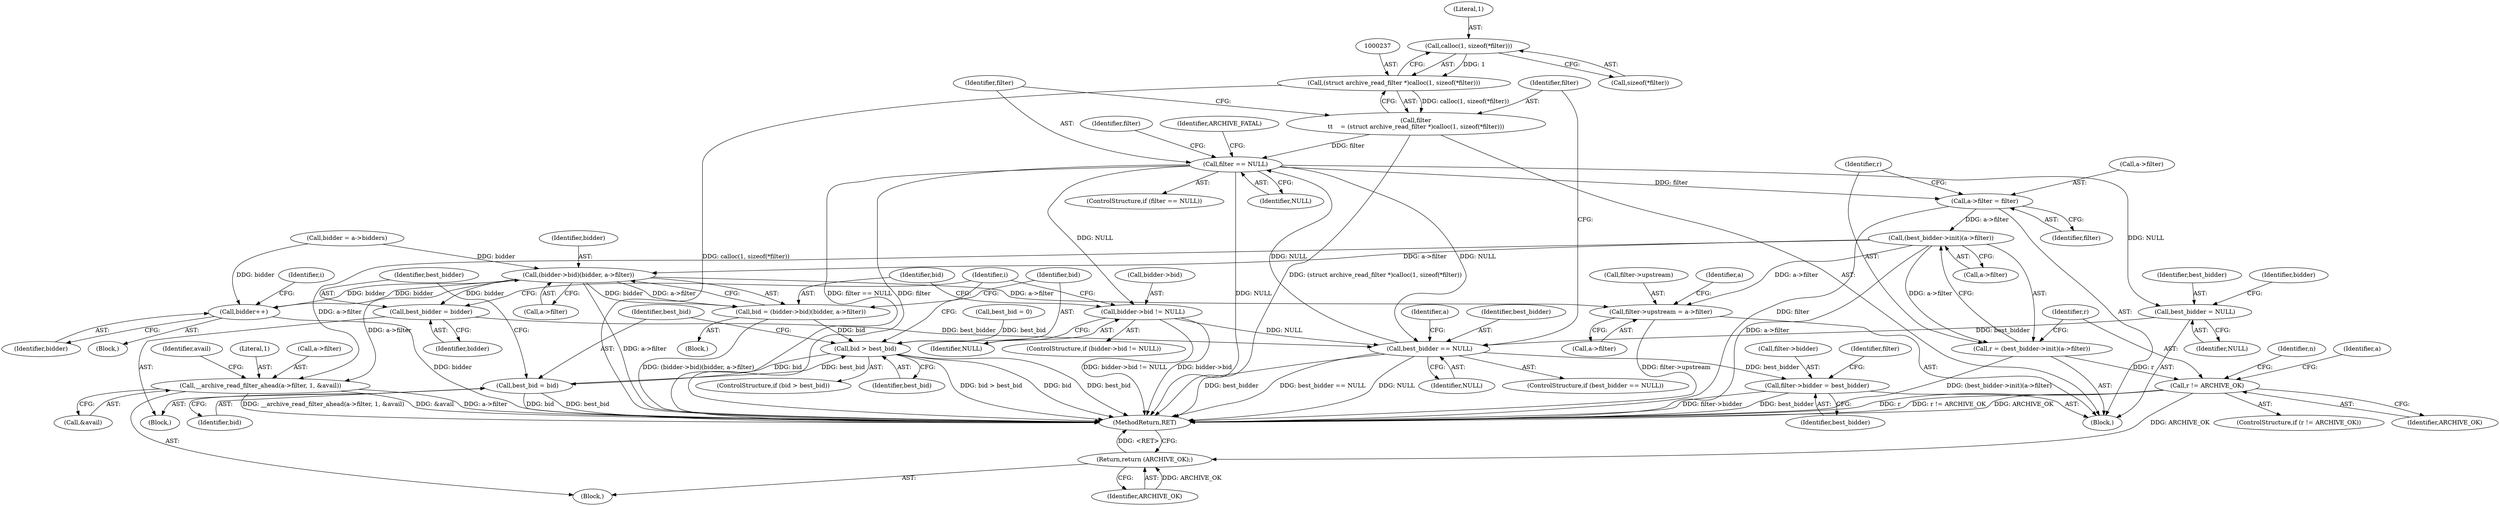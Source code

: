digraph "0_libarchive_6e06b1c89dd0d16f74894eac4cfc1327a06ee4a0@API" {
"1000238" [label="(Call,calloc(1, sizeof(*filter)))"];
"1000236" [label="(Call,(struct archive_read_filter *)calloc(1, sizeof(*filter)))"];
"1000234" [label="(Call,filter\n\t\t    = (struct archive_read_filter *)calloc(1, sizeof(*filter)))"];
"1000244" [label="(Call,filter == NULL)"];
"1000141" [label="(Call,best_bidder = NULL)"];
"1000188" [label="(Call,best_bidder == NULL)"];
"1000249" [label="(Call,filter->bidder = best_bidder)"];
"1000163" [label="(Call,bidder->bid != NULL)"];
"1000266" [label="(Call,a->filter = filter)"];
"1000273" [label="(Call,(best_bidder->init)(a->filter))"];
"1000171" [label="(Call,(bidder->bid)(bidder, a->filter))"];
"1000159" [label="(Call,bidder++)"];
"1000169" [label="(Call,bid = (bidder->bid)(bidder, a->filter))"];
"1000177" [label="(Call,bid > best_bid)"];
"1000181" [label="(Call,best_bid = bid)"];
"1000184" [label="(Call,best_bidder = bidder)"];
"1000192" [label="(Call,__archive_read_filter_ahead(a->filter, 1, &avail))"];
"1000259" [label="(Call,filter->upstream = a->filter)"];
"1000271" [label="(Call,r = (best_bidder->init)(a->filter))"];
"1000278" [label="(Call,r != ARCHIVE_OK)"];
"1000232" [label="(Return,return (ARCHIVE_OK);)"];
"1000270" [label="(Identifier,filter)"];
"1000180" [label="(Block,)"];
"1000277" [label="(ControlStructure,if (r != ARCHIVE_OK))"];
"1000271" [label="(Call,r = (best_bidder->init)(a->filter))"];
"1000169" [label="(Call,bid = (bidder->bid)(bidder, a->filter))"];
"1000266" [label="(Call,a->filter = filter)"];
"1000160" [label="(Identifier,bidder)"];
"1000186" [label="(Identifier,bidder)"];
"1000201" [label="(Identifier,avail)"];
"1000184" [label="(Call,best_bidder = bidder)"];
"1000143" [label="(Identifier,NULL)"];
"1000196" [label="(Literal,1)"];
"1000179" [label="(Identifier,best_bid)"];
"1000263" [label="(Call,a->filter)"];
"1000167" [label="(Identifier,NULL)"];
"1000268" [label="(Identifier,a)"];
"1000172" [label="(Identifier,bidder)"];
"1000279" [label="(Identifier,r)"];
"1000239" [label="(Literal,1)"];
"1000123" [label="(Identifier,n)"];
"1000274" [label="(Call,a->filter)"];
"1000260" [label="(Call,filter->upstream)"];
"1000273" [label="(Call,(best_bidder->init)(a->filter))"];
"1000145" [label="(Identifier,bidder)"];
"1000193" [label="(Call,a->filter)"];
"1000245" [label="(Identifier,filter)"];
"1000283" [label="(Identifier,a)"];
"1000178" [label="(Identifier,bid)"];
"1000240" [label="(Call,sizeof(*filter))"];
"1000243" [label="(ControlStructure,if (filter == NULL))"];
"1000246" [label="(Identifier,NULL)"];
"1000272" [label="(Identifier,r)"];
"1000248" [label="(Identifier,ARCHIVE_FATAL)"];
"1000297" [label="(MethodReturn,RET)"];
"1000144" [label="(Call,bidder = a->bidders)"];
"1000177" [label="(Call,bid > best_bid)"];
"1000181" [label="(Call,best_bid = bid)"];
"1000188" [label="(Call,best_bidder == NULL)"];
"1000234" [label="(Call,filter\n\t\t    = (struct archive_read_filter *)calloc(1, sizeof(*filter)))"];
"1000189" [label="(Identifier,best_bidder)"];
"1000191" [label="(Block,)"];
"1000142" [label="(Identifier,best_bidder)"];
"1000235" [label="(Identifier,filter)"];
"1000124" [label="(Block,)"];
"1000187" [label="(ControlStructure,if (best_bidder == NULL))"];
"1000164" [label="(Call,bidder->bid)"];
"1000163" [label="(Call,bidder->bid != NULL)"];
"1000159" [label="(Call,bidder++)"];
"1000156" [label="(Block,)"];
"1000185" [label="(Identifier,best_bidder)"];
"1000194" [label="(Identifier,a)"];
"1000259" [label="(Call,filter->upstream = a->filter)"];
"1000170" [label="(Identifier,bid)"];
"1000176" [label="(ControlStructure,if (bid > best_bid))"];
"1000238" [label="(Call,calloc(1, sizeof(*filter)))"];
"1000244" [label="(Call,filter == NULL)"];
"1000251" [label="(Identifier,filter)"];
"1000192" [label="(Call,__archive_read_filter_ahead(a->filter, 1, &avail))"];
"1000256" [label="(Identifier,filter)"];
"1000236" [label="(Call,(struct archive_read_filter *)calloc(1, sizeof(*filter)))"];
"1000253" [label="(Identifier,best_bidder)"];
"1000141" [label="(Call,best_bidder = NULL)"];
"1000158" [label="(Identifier,i)"];
"1000173" [label="(Call,a->filter)"];
"1000197" [label="(Call,&avail)"];
"1000182" [label="(Identifier,best_bid)"];
"1000232" [label="(Return,return (ARCHIVE_OK);)"];
"1000171" [label="(Call,(bidder->bid)(bidder, a->filter))"];
"1000190" [label="(Identifier,NULL)"];
"1000168" [label="(Block,)"];
"1000250" [label="(Call,filter->bidder)"];
"1000183" [label="(Identifier,bid)"];
"1000162" [label="(ControlStructure,if (bidder->bid != NULL))"];
"1000280" [label="(Identifier,ARCHIVE_OK)"];
"1000249" [label="(Call,filter->bidder = best_bidder)"];
"1000267" [label="(Call,a->filter)"];
"1000138" [label="(Call,best_bid = 0)"];
"1000154" [label="(Identifier,i)"];
"1000233" [label="(Identifier,ARCHIVE_OK)"];
"1000278" [label="(Call,r != ARCHIVE_OK)"];
"1000238" -> "1000236"  [label="AST: "];
"1000238" -> "1000240"  [label="CFG: "];
"1000239" -> "1000238"  [label="AST: "];
"1000240" -> "1000238"  [label="AST: "];
"1000236" -> "1000238"  [label="CFG: "];
"1000238" -> "1000236"  [label="DDG: 1"];
"1000236" -> "1000234"  [label="AST: "];
"1000237" -> "1000236"  [label="AST: "];
"1000234" -> "1000236"  [label="CFG: "];
"1000236" -> "1000297"  [label="DDG: calloc(1, sizeof(*filter))"];
"1000236" -> "1000234"  [label="DDG: calloc(1, sizeof(*filter))"];
"1000234" -> "1000124"  [label="AST: "];
"1000235" -> "1000234"  [label="AST: "];
"1000245" -> "1000234"  [label="CFG: "];
"1000234" -> "1000297"  [label="DDG: (struct archive_read_filter *)calloc(1, sizeof(*filter))"];
"1000234" -> "1000244"  [label="DDG: filter"];
"1000244" -> "1000243"  [label="AST: "];
"1000244" -> "1000246"  [label="CFG: "];
"1000245" -> "1000244"  [label="AST: "];
"1000246" -> "1000244"  [label="AST: "];
"1000248" -> "1000244"  [label="CFG: "];
"1000251" -> "1000244"  [label="CFG: "];
"1000244" -> "1000297"  [label="DDG: filter == NULL"];
"1000244" -> "1000297"  [label="DDG: filter"];
"1000244" -> "1000297"  [label="DDG: NULL"];
"1000244" -> "1000141"  [label="DDG: NULL"];
"1000244" -> "1000163"  [label="DDG: NULL"];
"1000244" -> "1000188"  [label="DDG: NULL"];
"1000188" -> "1000244"  [label="DDG: NULL"];
"1000244" -> "1000266"  [label="DDG: filter"];
"1000141" -> "1000124"  [label="AST: "];
"1000141" -> "1000143"  [label="CFG: "];
"1000142" -> "1000141"  [label="AST: "];
"1000143" -> "1000141"  [label="AST: "];
"1000145" -> "1000141"  [label="CFG: "];
"1000141" -> "1000188"  [label="DDG: best_bidder"];
"1000188" -> "1000187"  [label="AST: "];
"1000188" -> "1000190"  [label="CFG: "];
"1000189" -> "1000188"  [label="AST: "];
"1000190" -> "1000188"  [label="AST: "];
"1000194" -> "1000188"  [label="CFG: "];
"1000235" -> "1000188"  [label="CFG: "];
"1000188" -> "1000297"  [label="DDG: best_bidder == NULL"];
"1000188" -> "1000297"  [label="DDG: NULL"];
"1000188" -> "1000297"  [label="DDG: best_bidder"];
"1000184" -> "1000188"  [label="DDG: best_bidder"];
"1000163" -> "1000188"  [label="DDG: NULL"];
"1000188" -> "1000249"  [label="DDG: best_bidder"];
"1000249" -> "1000124"  [label="AST: "];
"1000249" -> "1000253"  [label="CFG: "];
"1000250" -> "1000249"  [label="AST: "];
"1000253" -> "1000249"  [label="AST: "];
"1000256" -> "1000249"  [label="CFG: "];
"1000249" -> "1000297"  [label="DDG: best_bidder"];
"1000249" -> "1000297"  [label="DDG: filter->bidder"];
"1000163" -> "1000162"  [label="AST: "];
"1000163" -> "1000167"  [label="CFG: "];
"1000164" -> "1000163"  [label="AST: "];
"1000167" -> "1000163"  [label="AST: "];
"1000170" -> "1000163"  [label="CFG: "];
"1000158" -> "1000163"  [label="CFG: "];
"1000163" -> "1000297"  [label="DDG: bidder->bid"];
"1000163" -> "1000297"  [label="DDG: bidder->bid != NULL"];
"1000266" -> "1000124"  [label="AST: "];
"1000266" -> "1000270"  [label="CFG: "];
"1000267" -> "1000266"  [label="AST: "];
"1000270" -> "1000266"  [label="AST: "];
"1000272" -> "1000266"  [label="CFG: "];
"1000266" -> "1000297"  [label="DDG: filter"];
"1000266" -> "1000273"  [label="DDG: a->filter"];
"1000273" -> "1000271"  [label="AST: "];
"1000273" -> "1000274"  [label="CFG: "];
"1000274" -> "1000273"  [label="AST: "];
"1000271" -> "1000273"  [label="CFG: "];
"1000273" -> "1000297"  [label="DDG: a->filter"];
"1000273" -> "1000171"  [label="DDG: a->filter"];
"1000273" -> "1000192"  [label="DDG: a->filter"];
"1000273" -> "1000259"  [label="DDG: a->filter"];
"1000273" -> "1000271"  [label="DDG: a->filter"];
"1000171" -> "1000169"  [label="AST: "];
"1000171" -> "1000173"  [label="CFG: "];
"1000172" -> "1000171"  [label="AST: "];
"1000173" -> "1000171"  [label="AST: "];
"1000169" -> "1000171"  [label="CFG: "];
"1000171" -> "1000297"  [label="DDG: a->filter"];
"1000171" -> "1000159"  [label="DDG: bidder"];
"1000171" -> "1000169"  [label="DDG: bidder"];
"1000171" -> "1000169"  [label="DDG: a->filter"];
"1000159" -> "1000171"  [label="DDG: bidder"];
"1000144" -> "1000171"  [label="DDG: bidder"];
"1000171" -> "1000184"  [label="DDG: bidder"];
"1000171" -> "1000192"  [label="DDG: a->filter"];
"1000171" -> "1000259"  [label="DDG: a->filter"];
"1000159" -> "1000156"  [label="AST: "];
"1000159" -> "1000160"  [label="CFG: "];
"1000160" -> "1000159"  [label="AST: "];
"1000154" -> "1000159"  [label="CFG: "];
"1000159" -> "1000297"  [label="DDG: bidder"];
"1000144" -> "1000159"  [label="DDG: bidder"];
"1000169" -> "1000168"  [label="AST: "];
"1000170" -> "1000169"  [label="AST: "];
"1000178" -> "1000169"  [label="CFG: "];
"1000169" -> "1000297"  [label="DDG: (bidder->bid)(bidder, a->filter)"];
"1000169" -> "1000177"  [label="DDG: bid"];
"1000177" -> "1000176"  [label="AST: "];
"1000177" -> "1000179"  [label="CFG: "];
"1000178" -> "1000177"  [label="AST: "];
"1000179" -> "1000177"  [label="AST: "];
"1000182" -> "1000177"  [label="CFG: "];
"1000158" -> "1000177"  [label="CFG: "];
"1000177" -> "1000297"  [label="DDG: bid"];
"1000177" -> "1000297"  [label="DDG: best_bid"];
"1000177" -> "1000297"  [label="DDG: bid > best_bid"];
"1000181" -> "1000177"  [label="DDG: best_bid"];
"1000138" -> "1000177"  [label="DDG: best_bid"];
"1000177" -> "1000181"  [label="DDG: bid"];
"1000181" -> "1000180"  [label="AST: "];
"1000181" -> "1000183"  [label="CFG: "];
"1000182" -> "1000181"  [label="AST: "];
"1000183" -> "1000181"  [label="AST: "];
"1000185" -> "1000181"  [label="CFG: "];
"1000181" -> "1000297"  [label="DDG: best_bid"];
"1000181" -> "1000297"  [label="DDG: bid"];
"1000184" -> "1000180"  [label="AST: "];
"1000184" -> "1000186"  [label="CFG: "];
"1000185" -> "1000184"  [label="AST: "];
"1000186" -> "1000184"  [label="AST: "];
"1000158" -> "1000184"  [label="CFG: "];
"1000192" -> "1000191"  [label="AST: "];
"1000192" -> "1000197"  [label="CFG: "];
"1000193" -> "1000192"  [label="AST: "];
"1000196" -> "1000192"  [label="AST: "];
"1000197" -> "1000192"  [label="AST: "];
"1000201" -> "1000192"  [label="CFG: "];
"1000192" -> "1000297"  [label="DDG: &avail"];
"1000192" -> "1000297"  [label="DDG: a->filter"];
"1000192" -> "1000297"  [label="DDG: __archive_read_filter_ahead(a->filter, 1, &avail)"];
"1000259" -> "1000124"  [label="AST: "];
"1000259" -> "1000263"  [label="CFG: "];
"1000260" -> "1000259"  [label="AST: "];
"1000263" -> "1000259"  [label="AST: "];
"1000268" -> "1000259"  [label="CFG: "];
"1000259" -> "1000297"  [label="DDG: filter->upstream"];
"1000271" -> "1000124"  [label="AST: "];
"1000272" -> "1000271"  [label="AST: "];
"1000279" -> "1000271"  [label="CFG: "];
"1000271" -> "1000297"  [label="DDG: (best_bidder->init)(a->filter)"];
"1000271" -> "1000278"  [label="DDG: r"];
"1000278" -> "1000277"  [label="AST: "];
"1000278" -> "1000280"  [label="CFG: "];
"1000279" -> "1000278"  [label="AST: "];
"1000280" -> "1000278"  [label="AST: "];
"1000283" -> "1000278"  [label="CFG: "];
"1000123" -> "1000278"  [label="CFG: "];
"1000278" -> "1000297"  [label="DDG: r != ARCHIVE_OK"];
"1000278" -> "1000297"  [label="DDG: ARCHIVE_OK"];
"1000278" -> "1000297"  [label="DDG: r"];
"1000278" -> "1000232"  [label="DDG: ARCHIVE_OK"];
"1000232" -> "1000191"  [label="AST: "];
"1000232" -> "1000233"  [label="CFG: "];
"1000233" -> "1000232"  [label="AST: "];
"1000297" -> "1000232"  [label="CFG: "];
"1000232" -> "1000297"  [label="DDG: <RET>"];
"1000233" -> "1000232"  [label="DDG: ARCHIVE_OK"];
}

